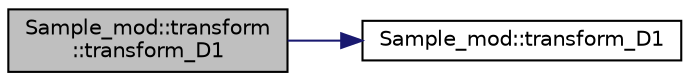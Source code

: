 digraph "Sample_mod::transform::transform_D1"
{
 // LATEX_PDF_SIZE
  edge [fontname="Helvetica",fontsize="10",labelfontname="Helvetica",labelfontsize="10"];
  node [fontname="Helvetica",fontsize="10",shape=record];
  rankdir="LR";
  Node1 [label="Sample_mod::transform\l::transform_D1",height=0.2,width=0.4,color="black", fillcolor="grey75", style="filled", fontcolor="black",tooltip="Return the transformed sample according to the input Cholesky factorization."];
  Node1 -> Node2 [color="midnightblue",fontsize="10",style="solid",fontname="Helvetica"];
  Node2 [label="Sample_mod::transform_D1",height=0.2,width=0.4,color="black", fillcolor="white", style="filled",URL="$namespaceSample__mod.html#a96ce1f1fd63ab042dc497a6874c92f92",tooltip="Return the transformed sample according to the input Cholesky factorization."];
}
